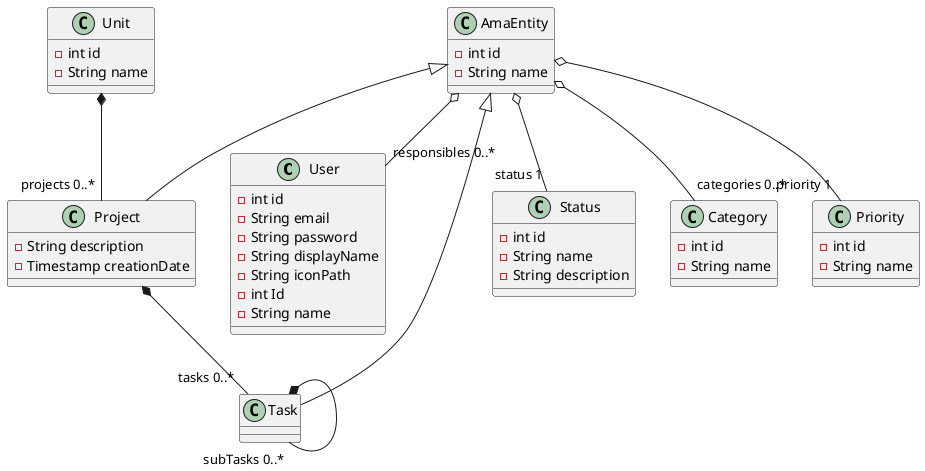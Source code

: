 @startuml Model

class User{
	- int id
	- String email
	- String password
	- String displayName
	- String iconPath
}

class AmaEntity{
	- int id
	- String name
}

class Unit{
	- int id
	- String name
}

class Project{
	- String description
	- Timestamp creationDate
}

class Task{
}

class Status{
	- int id
	- String name
	- String description
}

class Category{
	- int id
	- String name
}

class Priority{
	- int id
	- String name
}

class User{
	- int Id
	- String name
}

AmaEntity <|-- Project
AmaEntity <|-- Task
Unit *-- "projects 0..*" Project
Project *-- "tasks 0..*" Task
Task *-- "subTasks 0..*" Task
AmaEntity o-- "responsibles 0..*" User
AmaEntity o-- "status 1" Status
AmaEntity o-- "priority 1" Priority
AmaEntity o-- "categories 0..*" Category

@enduml